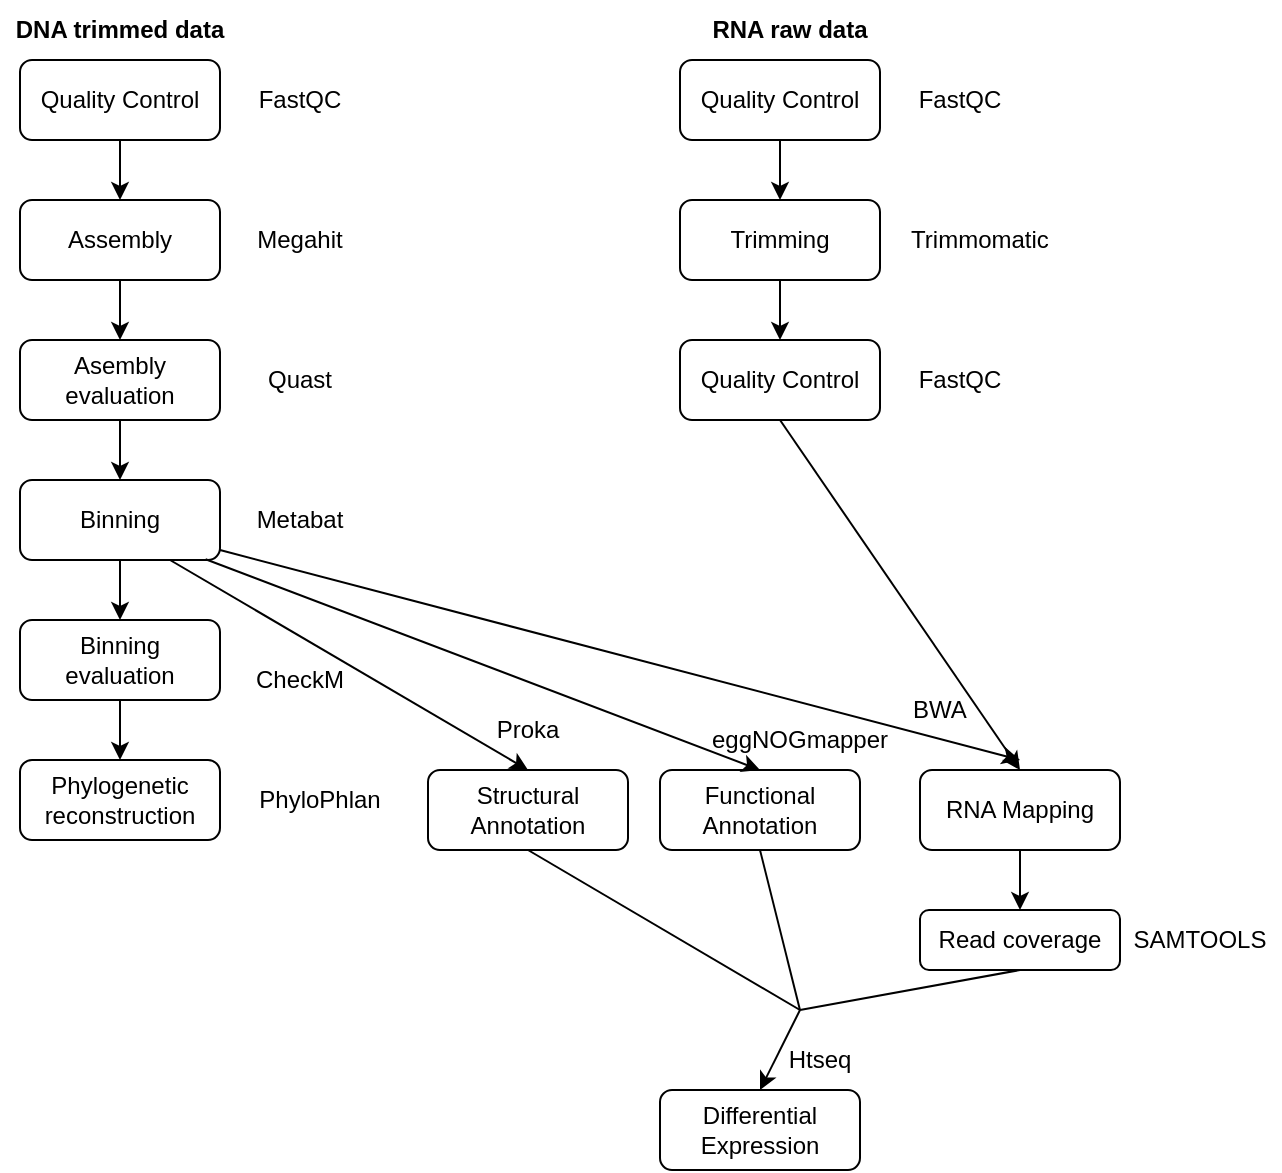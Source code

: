 <mxfile version="17.2.4" type="github">
  <diagram id="Ldd4zGQ3yu1KwlLDfVy4" name="Page-1">
    <mxGraphModel dx="1038" dy="570" grid="1" gridSize="10" guides="1" tooltips="1" connect="1" arrows="1" fold="1" page="1" pageScale="1" pageWidth="827" pageHeight="1169" math="0" shadow="0">
      <root>
        <mxCell id="0" />
        <mxCell id="1" parent="0" />
        <mxCell id="QeJQHLb-SUzqNOfECPcR-1" value="Quality Control" style="rounded=1;whiteSpace=wrap;html=1;" parent="1" vertex="1">
          <mxGeometry x="490" y="90" width="100" height="40" as="geometry" />
        </mxCell>
        <mxCell id="QeJQHLb-SUzqNOfECPcR-2" value="Trimming" style="rounded=1;whiteSpace=wrap;html=1;" parent="1" vertex="1">
          <mxGeometry x="490" y="160" width="100" height="40" as="geometry" />
        </mxCell>
        <mxCell id="QeJQHLb-SUzqNOfECPcR-3" value="Quality Control" style="rounded=1;whiteSpace=wrap;html=1;" parent="1" vertex="1">
          <mxGeometry x="490" y="230" width="100" height="40" as="geometry" />
        </mxCell>
        <mxCell id="QeJQHLb-SUzqNOfECPcR-4" value="Structural Annotation" style="rounded=1;whiteSpace=wrap;html=1;" parent="1" vertex="1">
          <mxGeometry x="364" y="445" width="100" height="40" as="geometry" />
        </mxCell>
        <mxCell id="QeJQHLb-SUzqNOfECPcR-5" value="Functional Annotation" style="rounded=1;whiteSpace=wrap;html=1;" parent="1" vertex="1">
          <mxGeometry x="480" y="445" width="100" height="40" as="geometry" />
        </mxCell>
        <mxCell id="QeJQHLb-SUzqNOfECPcR-6" value="RNA Mapping" style="rounded=1;whiteSpace=wrap;html=1;" parent="1" vertex="1">
          <mxGeometry x="610" y="445" width="100" height="40" as="geometry" />
        </mxCell>
        <mxCell id="QeJQHLb-SUzqNOfECPcR-7" value="Read coverage" style="rounded=1;whiteSpace=wrap;html=1;" parent="1" vertex="1">
          <mxGeometry x="610" y="515" width="100" height="30" as="geometry" />
        </mxCell>
        <mxCell id="QeJQHLb-SUzqNOfECPcR-8" value="Differential Expression" style="rounded=1;whiteSpace=wrap;html=1;" parent="1" vertex="1">
          <mxGeometry x="480" y="605" width="100" height="40" as="geometry" />
        </mxCell>
        <mxCell id="QeJQHLb-SUzqNOfECPcR-9" value="Phylogenetic reconstruction" style="rounded=1;whiteSpace=wrap;html=1;" parent="1" vertex="1">
          <mxGeometry x="160" y="440" width="100" height="40" as="geometry" />
        </mxCell>
        <mxCell id="QeJQHLb-SUzqNOfECPcR-10" value="Quality Control" style="rounded=1;whiteSpace=wrap;html=1;" parent="1" vertex="1">
          <mxGeometry x="160" y="90" width="100" height="40" as="geometry" />
        </mxCell>
        <mxCell id="QeJQHLb-SUzqNOfECPcR-11" value="Assembly" style="rounded=1;whiteSpace=wrap;html=1;" parent="1" vertex="1">
          <mxGeometry x="160" y="160" width="100" height="40" as="geometry" />
        </mxCell>
        <mxCell id="QeJQHLb-SUzqNOfECPcR-12" value="Asembly evaluation" style="rounded=1;whiteSpace=wrap;html=1;" parent="1" vertex="1">
          <mxGeometry x="160" y="230" width="100" height="40" as="geometry" />
        </mxCell>
        <mxCell id="QeJQHLb-SUzqNOfECPcR-13" value="Binning" style="rounded=1;whiteSpace=wrap;html=1;" parent="1" vertex="1">
          <mxGeometry x="160" y="300" width="100" height="40" as="geometry" />
        </mxCell>
        <mxCell id="QeJQHLb-SUzqNOfECPcR-14" value="Binning evaluation" style="rounded=1;whiteSpace=wrap;html=1;" parent="1" vertex="1">
          <mxGeometry x="160" y="370" width="100" height="40" as="geometry" />
        </mxCell>
        <mxCell id="QeJQHLb-SUzqNOfECPcR-15" value="" style="endArrow=classic;html=1;rounded=0;exitX=0.5;exitY=1;exitDx=0;exitDy=0;entryX=0.5;entryY=0;entryDx=0;entryDy=0;" parent="1" source="QeJQHLb-SUzqNOfECPcR-10" target="QeJQHLb-SUzqNOfECPcR-11" edge="1">
          <mxGeometry width="50" height="50" relative="1" as="geometry">
            <mxPoint x="340" y="280" as="sourcePoint" />
            <mxPoint x="340" y="320" as="targetPoint" />
          </mxGeometry>
        </mxCell>
        <mxCell id="QeJQHLb-SUzqNOfECPcR-16" value="" style="endArrow=classic;html=1;rounded=0;exitX=0.5;exitY=1;exitDx=0;exitDy=0;entryX=0.5;entryY=0;entryDx=0;entryDy=0;" parent="1" source="QeJQHLb-SUzqNOfECPcR-11" target="QeJQHLb-SUzqNOfECPcR-12" edge="1">
          <mxGeometry width="50" height="50" relative="1" as="geometry">
            <mxPoint x="220" y="140" as="sourcePoint" />
            <mxPoint x="220" y="170" as="targetPoint" />
          </mxGeometry>
        </mxCell>
        <mxCell id="QeJQHLb-SUzqNOfECPcR-17" value="" style="endArrow=classic;html=1;rounded=0;exitX=0.5;exitY=1;exitDx=0;exitDy=0;entryX=0.5;entryY=0;entryDx=0;entryDy=0;" parent="1" source="QeJQHLb-SUzqNOfECPcR-12" target="QeJQHLb-SUzqNOfECPcR-13" edge="1">
          <mxGeometry width="50" height="50" relative="1" as="geometry">
            <mxPoint x="230" y="150" as="sourcePoint" />
            <mxPoint x="230" y="180" as="targetPoint" />
          </mxGeometry>
        </mxCell>
        <mxCell id="QeJQHLb-SUzqNOfECPcR-18" value="" style="endArrow=classic;html=1;rounded=0;exitX=0.5;exitY=1;exitDx=0;exitDy=0;entryX=0.5;entryY=0;entryDx=0;entryDy=0;" parent="1" source="QeJQHLb-SUzqNOfECPcR-13" target="QeJQHLb-SUzqNOfECPcR-14" edge="1">
          <mxGeometry width="50" height="50" relative="1" as="geometry">
            <mxPoint x="240" y="160" as="sourcePoint" />
            <mxPoint x="240" y="190" as="targetPoint" />
          </mxGeometry>
        </mxCell>
        <mxCell id="QeJQHLb-SUzqNOfECPcR-19" value="" style="endArrow=classic;html=1;rounded=0;exitX=0.5;exitY=1;exitDx=0;exitDy=0;entryX=0.5;entryY=0;entryDx=0;entryDy=0;" parent="1" source="QeJQHLb-SUzqNOfECPcR-14" target="QeJQHLb-SUzqNOfECPcR-9" edge="1">
          <mxGeometry width="50" height="50" relative="1" as="geometry">
            <mxPoint x="250" y="170" as="sourcePoint" />
            <mxPoint x="250" y="200" as="targetPoint" />
          </mxGeometry>
        </mxCell>
        <mxCell id="QeJQHLb-SUzqNOfECPcR-20" value="" style="endArrow=classic;html=1;rounded=0;exitX=0.5;exitY=1;exitDx=0;exitDy=0;" parent="1" source="QeJQHLb-SUzqNOfECPcR-1" target="QeJQHLb-SUzqNOfECPcR-2" edge="1">
          <mxGeometry width="50" height="50" relative="1" as="geometry">
            <mxPoint x="260" y="180" as="sourcePoint" />
            <mxPoint x="260" y="210" as="targetPoint" />
          </mxGeometry>
        </mxCell>
        <mxCell id="QeJQHLb-SUzqNOfECPcR-21" value="" style="endArrow=classic;html=1;rounded=0;exitX=0.5;exitY=1;exitDx=0;exitDy=0;entryX=0.5;entryY=0;entryDx=0;entryDy=0;" parent="1" source="QeJQHLb-SUzqNOfECPcR-2" target="QeJQHLb-SUzqNOfECPcR-3" edge="1">
          <mxGeometry width="50" height="50" relative="1" as="geometry">
            <mxPoint x="270" y="190" as="sourcePoint" />
            <mxPoint x="270" y="220" as="targetPoint" />
          </mxGeometry>
        </mxCell>
        <mxCell id="QeJQHLb-SUzqNOfECPcR-22" value="" style="endArrow=classic;html=1;rounded=0;exitX=0.5;exitY=1;exitDx=0;exitDy=0;entryX=0.5;entryY=0;entryDx=0;entryDy=0;" parent="1" source="QeJQHLb-SUzqNOfECPcR-3" target="QeJQHLb-SUzqNOfECPcR-6" edge="1">
          <mxGeometry width="50" height="50" relative="1" as="geometry">
            <mxPoint x="280" y="200" as="sourcePoint" />
            <mxPoint x="280" y="230" as="targetPoint" />
          </mxGeometry>
        </mxCell>
        <mxCell id="QeJQHLb-SUzqNOfECPcR-24" value="" style="endArrow=classic;html=1;rounded=0;entryX=0.5;entryY=0;entryDx=0;entryDy=0;exitX=0.75;exitY=1;exitDx=0;exitDy=0;" parent="1" target="QeJQHLb-SUzqNOfECPcR-4" edge="1" source="QeJQHLb-SUzqNOfECPcR-13">
          <mxGeometry width="50" height="50" relative="1" as="geometry">
            <mxPoint x="490" y="380" as="sourcePoint" />
            <mxPoint x="300" y="330" as="targetPoint" />
          </mxGeometry>
        </mxCell>
        <mxCell id="QeJQHLb-SUzqNOfECPcR-25" value="" style="endArrow=classic;html=1;rounded=0;entryX=0.5;entryY=0;entryDx=0;entryDy=0;exitX=0.928;exitY=0.99;exitDx=0;exitDy=0;exitPerimeter=0;" parent="1" target="QeJQHLb-SUzqNOfECPcR-5" edge="1" source="QeJQHLb-SUzqNOfECPcR-13">
          <mxGeometry width="50" height="50" relative="1" as="geometry">
            <mxPoint x="490" y="380" as="sourcePoint" />
            <mxPoint x="310" y="340" as="targetPoint" />
          </mxGeometry>
        </mxCell>
        <mxCell id="QeJQHLb-SUzqNOfECPcR-26" value="" style="endArrow=classic;html=1;rounded=0;exitX=0.5;exitY=1;exitDx=0;exitDy=0;entryX=0.5;entryY=0;entryDx=0;entryDy=0;" parent="1" source="QeJQHLb-SUzqNOfECPcR-6" target="QeJQHLb-SUzqNOfECPcR-7" edge="1">
          <mxGeometry width="50" height="50" relative="1" as="geometry">
            <mxPoint x="320" y="345" as="sourcePoint" />
            <mxPoint x="320" y="375" as="targetPoint" />
          </mxGeometry>
        </mxCell>
        <mxCell id="QeJQHLb-SUzqNOfECPcR-30" value="" style="endArrow=classic;html=1;rounded=0;entryX=0.5;entryY=0;entryDx=0;entryDy=0;" parent="1" target="QeJQHLb-SUzqNOfECPcR-8" edge="1">
          <mxGeometry width="50" height="50" relative="1" as="geometry">
            <mxPoint x="550" y="565" as="sourcePoint" />
            <mxPoint x="360" y="415" as="targetPoint" />
          </mxGeometry>
        </mxCell>
        <mxCell id="QeJQHLb-SUzqNOfECPcR-32" value="" style="endArrow=none;html=1;rounded=0;entryX=0.5;entryY=1;entryDx=0;entryDy=0;" parent="1" target="QeJQHLb-SUzqNOfECPcR-5" edge="1">
          <mxGeometry width="50" height="50" relative="1" as="geometry">
            <mxPoint x="550" y="565" as="sourcePoint" />
            <mxPoint x="390" y="435" as="targetPoint" />
          </mxGeometry>
        </mxCell>
        <mxCell id="QeJQHLb-SUzqNOfECPcR-33" value="" style="endArrow=none;html=1;rounded=0;entryX=0.5;entryY=1;entryDx=0;entryDy=0;" parent="1" target="QeJQHLb-SUzqNOfECPcR-4" edge="1">
          <mxGeometry width="50" height="50" relative="1" as="geometry">
            <mxPoint x="550" y="565" as="sourcePoint" />
            <mxPoint x="540" y="495" as="targetPoint" />
          </mxGeometry>
        </mxCell>
        <mxCell id="QeJQHLb-SUzqNOfECPcR-34" value="" style="endArrow=none;html=1;rounded=0;entryX=0.5;entryY=1;entryDx=0;entryDy=0;" parent="1" target="QeJQHLb-SUzqNOfECPcR-7" edge="1">
          <mxGeometry width="50" height="50" relative="1" as="geometry">
            <mxPoint x="550" y="565" as="sourcePoint" />
            <mxPoint x="550" y="505" as="targetPoint" />
          </mxGeometry>
        </mxCell>
        <mxCell id="QeJQHLb-SUzqNOfECPcR-35" value="&lt;b&gt;RNA raw data&lt;/b&gt;" style="text;html=1;strokeColor=none;fillColor=none;align=center;verticalAlign=middle;whiteSpace=wrap;rounded=0;" parent="1" vertex="1">
          <mxGeometry x="500" y="60" width="90" height="30" as="geometry" />
        </mxCell>
        <mxCell id="QeJQHLb-SUzqNOfECPcR-36" value="&lt;b&gt;DNA trimmed data&lt;/b&gt;" style="text;html=1;strokeColor=none;fillColor=none;align=center;verticalAlign=middle;whiteSpace=wrap;rounded=0;" parent="1" vertex="1">
          <mxGeometry x="150" y="60" width="120" height="30" as="geometry" />
        </mxCell>
        <mxCell id="QeJQHLb-SUzqNOfECPcR-37" value="FastQC" style="text;html=1;strokeColor=none;fillColor=none;align=center;verticalAlign=middle;whiteSpace=wrap;rounded=0;" parent="1" vertex="1">
          <mxGeometry x="590" y="95" width="80" height="30" as="geometry" />
        </mxCell>
        <mxCell id="QeJQHLb-SUzqNOfECPcR-38" value="FastQC" style="text;html=1;strokeColor=none;fillColor=none;align=center;verticalAlign=middle;whiteSpace=wrap;rounded=0;" parent="1" vertex="1">
          <mxGeometry x="590" y="235" width="80" height="30" as="geometry" />
        </mxCell>
        <mxCell id="QeJQHLb-SUzqNOfECPcR-39" value="FastQC" style="text;html=1;strokeColor=none;fillColor=none;align=center;verticalAlign=middle;whiteSpace=wrap;rounded=0;" parent="1" vertex="1">
          <mxGeometry x="260" y="95" width="80" height="30" as="geometry" />
        </mxCell>
        <mxCell id="QeJQHLb-SUzqNOfECPcR-40" value="Trimmomatic" style="text;html=1;strokeColor=none;fillColor=none;align=center;verticalAlign=middle;whiteSpace=wrap;rounded=0;" parent="1" vertex="1">
          <mxGeometry x="600" y="165" width="80" height="30" as="geometry" />
        </mxCell>
        <mxCell id="QeJQHLb-SUzqNOfECPcR-41" value="Megahit" style="text;html=1;strokeColor=none;fillColor=none;align=center;verticalAlign=middle;whiteSpace=wrap;rounded=0;" parent="1" vertex="1">
          <mxGeometry x="260" y="165" width="80" height="30" as="geometry" />
        </mxCell>
        <mxCell id="QeJQHLb-SUzqNOfECPcR-42" value="Quast" style="text;html=1;strokeColor=none;fillColor=none;align=center;verticalAlign=middle;whiteSpace=wrap;rounded=0;" parent="1" vertex="1">
          <mxGeometry x="260" y="235" width="80" height="30" as="geometry" />
        </mxCell>
        <mxCell id="QeJQHLb-SUzqNOfECPcR-43" value="Metabat" style="text;html=1;strokeColor=none;fillColor=none;align=center;verticalAlign=middle;whiteSpace=wrap;rounded=0;" parent="1" vertex="1">
          <mxGeometry x="260" y="305" width="80" height="30" as="geometry" />
        </mxCell>
        <mxCell id="QeJQHLb-SUzqNOfECPcR-44" value="CheckM" style="text;html=1;strokeColor=none;fillColor=none;align=center;verticalAlign=middle;whiteSpace=wrap;rounded=0;" parent="1" vertex="1">
          <mxGeometry x="260" y="385" width="80" height="30" as="geometry" />
        </mxCell>
        <mxCell id="QeJQHLb-SUzqNOfECPcR-45" value="PhyloPhlan" style="text;html=1;strokeColor=none;fillColor=none;align=center;verticalAlign=middle;whiteSpace=wrap;rounded=0;" parent="1" vertex="1">
          <mxGeometry x="270" y="445" width="80" height="30" as="geometry" />
        </mxCell>
        <mxCell id="QeJQHLb-SUzqNOfECPcR-47" value="Proka" style="text;html=1;strokeColor=none;fillColor=none;align=center;verticalAlign=middle;whiteSpace=wrap;rounded=0;" parent="1" vertex="1">
          <mxGeometry x="374" y="410" width="80" height="30" as="geometry" />
        </mxCell>
        <mxCell id="QeJQHLb-SUzqNOfECPcR-48" value="BWA" style="text;html=1;strokeColor=none;fillColor=none;align=center;verticalAlign=middle;whiteSpace=wrap;rounded=0;" parent="1" vertex="1">
          <mxGeometry x="580" y="400" width="80" height="30" as="geometry" />
        </mxCell>
        <mxCell id="QeJQHLb-SUzqNOfECPcR-49" value="SAMTOOLS" style="text;html=1;strokeColor=none;fillColor=none;align=center;verticalAlign=middle;whiteSpace=wrap;rounded=0;" parent="1" vertex="1">
          <mxGeometry x="710" y="515" width="80" height="30" as="geometry" />
        </mxCell>
        <mxCell id="QeJQHLb-SUzqNOfECPcR-50" value="Htseq" style="text;html=1;strokeColor=none;fillColor=none;align=center;verticalAlign=middle;whiteSpace=wrap;rounded=0;" parent="1" vertex="1">
          <mxGeometry x="520" y="575" width="80" height="30" as="geometry" />
        </mxCell>
        <mxCell id="f7Sg9x2dqbHZin7fUlX9-1" value="" style="endArrow=classic;html=1;rounded=0;exitX=0;exitY=1;exitDx=0;exitDy=0;startArrow=none;" edge="1" parent="1" source="QeJQHLb-SUzqNOfECPcR-43">
          <mxGeometry width="50" height="50" relative="1" as="geometry">
            <mxPoint x="380.0" y="340" as="sourcePoint" />
            <mxPoint x="660" y="440" as="targetPoint" />
          </mxGeometry>
        </mxCell>
        <mxCell id="QeJQHLb-SUzqNOfECPcR-46" value="eggNOGmapper" style="text;html=1;strokeColor=none;fillColor=none;align=center;verticalAlign=middle;whiteSpace=wrap;rounded=0;" parent="1" vertex="1">
          <mxGeometry x="510" y="415" width="80" height="30" as="geometry" />
        </mxCell>
      </root>
    </mxGraphModel>
  </diagram>
</mxfile>
